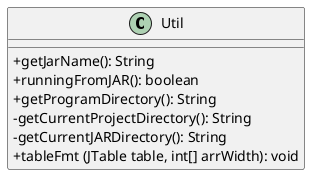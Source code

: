 @startuml Util
!startsub Util
skinparam ClassAttributeIconSize 0

class Util{
+getJarName(): String
+runningFromJAR(): boolean
+getProgramDirectory(): String
-getCurrentProjectDirectory(): String
-getCurrentJARDirectory(): String
+tableFmt (JTable table, int[] arrWidth): void
}

!endsub
@enduml

